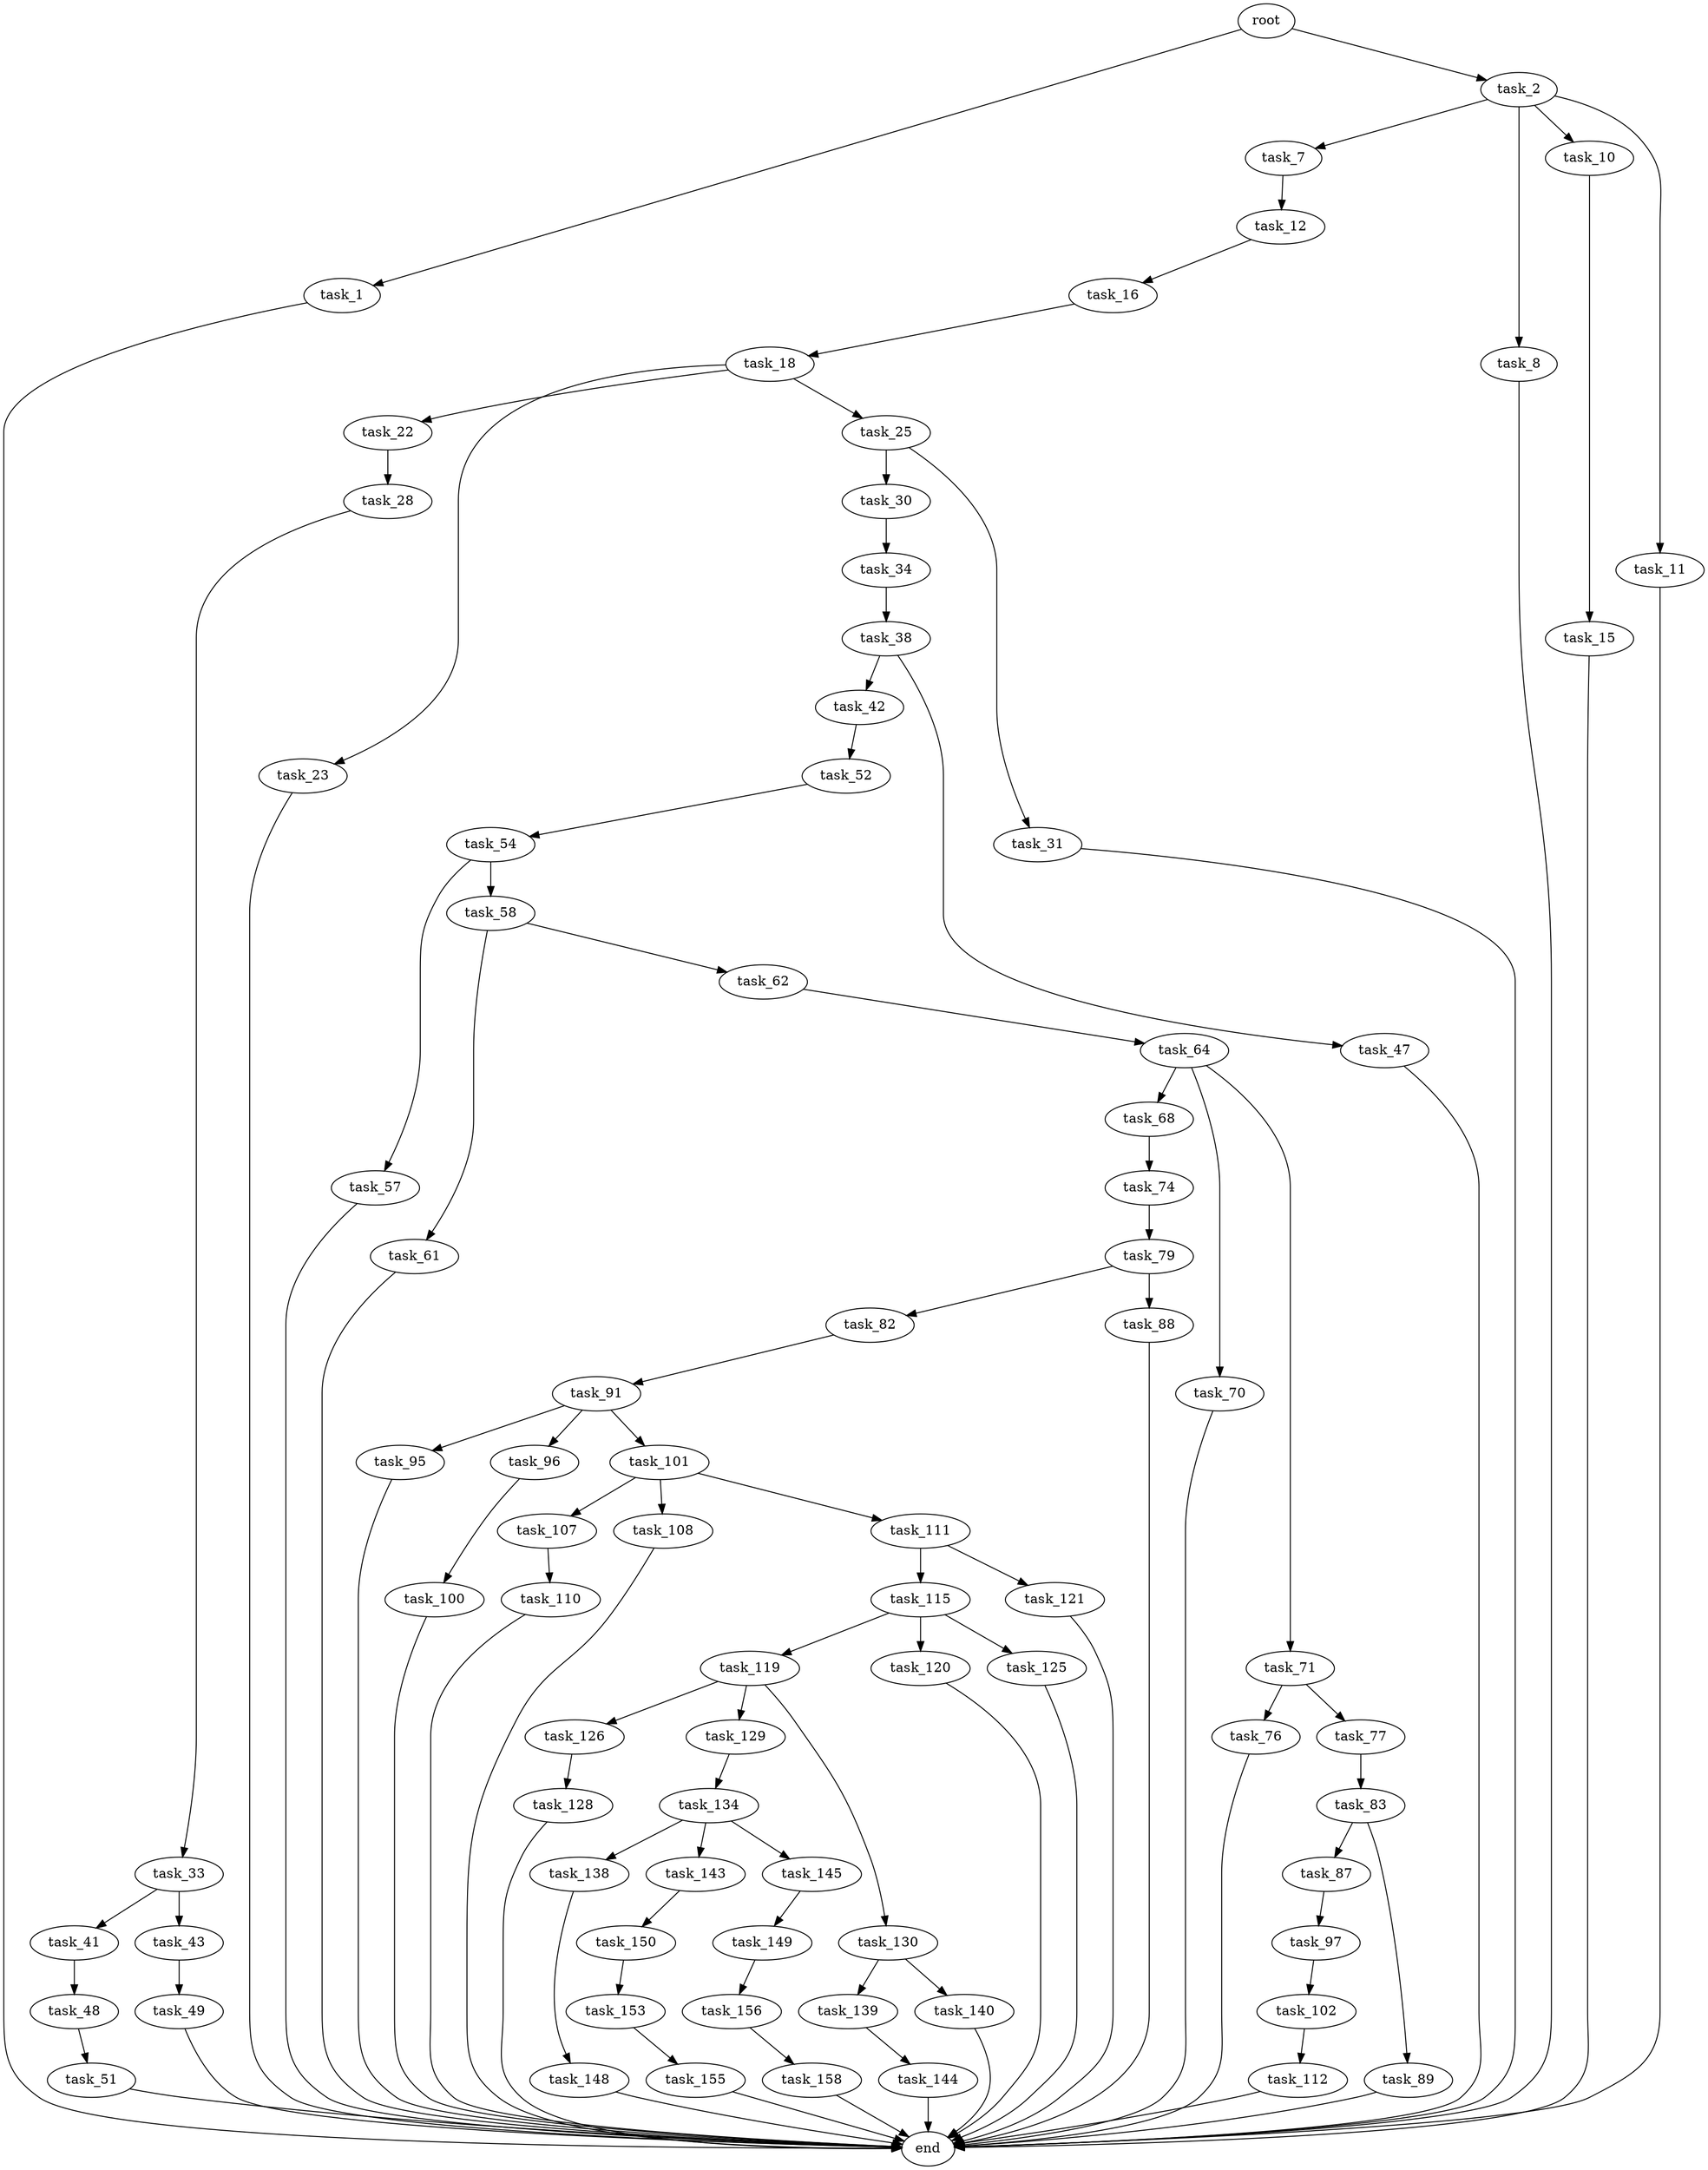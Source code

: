 digraph G {
  root [size="0.000000"];
  task_1 [size="549755813888.000000"];
  task_2 [size="593215224735.000000"];
  task_7 [size="8049498031.000000"];
  task_8 [size="12090727189.000000"];
  task_10 [size="28991029248.000000"];
  task_11 [size="40860401732.000000"];
  task_12 [size="8786626438.000000"];
  task_15 [size="231928233984.000000"];
  task_16 [size="137749231805.000000"];
  task_18 [size="49245658251.000000"];
  task_22 [size="134217728000.000000"];
  task_23 [size="285895254859.000000"];
  task_25 [size="18149889815.000000"];
  task_28 [size="604488601623.000000"];
  task_30 [size="353642877436.000000"];
  task_31 [size="900668824.000000"];
  task_33 [size="134217728000.000000"];
  task_34 [size="8589934592.000000"];
  task_38 [size="30426012503.000000"];
  task_41 [size="3819653850.000000"];
  task_42 [size="68719476736.000000"];
  task_43 [size="7113651172.000000"];
  task_47 [size="8589934592.000000"];
  task_48 [size="43121424210.000000"];
  task_49 [size="198727847261.000000"];
  task_51 [size="14709630540.000000"];
  task_52 [size="95352249187.000000"];
  task_54 [size="6881674733.000000"];
  task_57 [size="881852767.000000"];
  task_58 [size="30220739246.000000"];
  task_61 [size="221624338419.000000"];
  task_62 [size="49869377471.000000"];
  task_64 [size="24586701169.000000"];
  task_68 [size="3307011510.000000"];
  task_70 [size="1024256367958.000000"];
  task_71 [size="75675440037.000000"];
  task_74 [size="14133437252.000000"];
  task_76 [size="25591699410.000000"];
  task_77 [size="68719476736.000000"];
  task_79 [size="4449374512.000000"];
  task_82 [size="8589934592.000000"];
  task_83 [size="1073741824000.000000"];
  task_87 [size="13084458244.000000"];
  task_88 [size="8589934592.000000"];
  task_89 [size="68719476736.000000"];
  task_91 [size="134217728000.000000"];
  task_95 [size="134217728000.000000"];
  task_96 [size="175711454762.000000"];
  task_97 [size="719014847097.000000"];
  task_100 [size="10141872479.000000"];
  task_101 [size="807105035673.000000"];
  task_102 [size="31901485117.000000"];
  task_107 [size="134217728000.000000"];
  task_108 [size="39031756954.000000"];
  task_110 [size="231928233984.000000"];
  task_111 [size="352253343995.000000"];
  task_112 [size="782757789696.000000"];
  task_115 [size="160221274266.000000"];
  task_119 [size="93686546244.000000"];
  task_120 [size="1073741824000.000000"];
  task_121 [size="45307402551.000000"];
  task_125 [size="9693938973.000000"];
  task_126 [size="179160719166.000000"];
  task_128 [size="16104391464.000000"];
  task_129 [size="512056622296.000000"];
  task_130 [size="407061816263.000000"];
  task_134 [size="74815806447.000000"];
  task_138 [size="28991029248.000000"];
  task_139 [size="3846795865.000000"];
  task_140 [size="263689696672.000000"];
  task_143 [size="275580209541.000000"];
  task_144 [size="11155229415.000000"];
  task_145 [size="26517307209.000000"];
  task_148 [size="1163974233224.000000"];
  task_149 [size="601348951657.000000"];
  task_150 [size="16850757836.000000"];
  task_153 [size="32977753654.000000"];
  task_155 [size="278444474256.000000"];
  task_156 [size="8959943037.000000"];
  task_158 [size="68719476736.000000"];
  end [size="0.000000"];

  root -> task_1 [size="1.000000"];
  root -> task_2 [size="1.000000"];
  task_1 -> end [size="1.000000"];
  task_2 -> task_7 [size="679477248.000000"];
  task_2 -> task_8 [size="679477248.000000"];
  task_2 -> task_10 [size="679477248.000000"];
  task_2 -> task_11 [size="679477248.000000"];
  task_7 -> task_12 [size="134217728.000000"];
  task_8 -> end [size="1.000000"];
  task_10 -> task_15 [size="75497472.000000"];
  task_11 -> end [size="1.000000"];
  task_12 -> task_16 [size="301989888.000000"];
  task_15 -> end [size="1.000000"];
  task_16 -> task_18 [size="411041792.000000"];
  task_18 -> task_22 [size="75497472.000000"];
  task_18 -> task_23 [size="75497472.000000"];
  task_18 -> task_25 [size="75497472.000000"];
  task_22 -> task_28 [size="209715200.000000"];
  task_23 -> end [size="1.000000"];
  task_25 -> task_30 [size="838860800.000000"];
  task_25 -> task_31 [size="838860800.000000"];
  task_28 -> task_33 [size="411041792.000000"];
  task_30 -> task_34 [size="411041792.000000"];
  task_31 -> end [size="1.000000"];
  task_33 -> task_41 [size="209715200.000000"];
  task_33 -> task_43 [size="209715200.000000"];
  task_34 -> task_38 [size="33554432.000000"];
  task_38 -> task_42 [size="536870912.000000"];
  task_38 -> task_47 [size="536870912.000000"];
  task_41 -> task_48 [size="209715200.000000"];
  task_42 -> task_52 [size="134217728.000000"];
  task_43 -> task_49 [size="301989888.000000"];
  task_47 -> end [size="1.000000"];
  task_48 -> task_51 [size="75497472.000000"];
  task_49 -> end [size="1.000000"];
  task_51 -> end [size="1.000000"];
  task_52 -> task_54 [size="134217728.000000"];
  task_54 -> task_57 [size="301989888.000000"];
  task_54 -> task_58 [size="301989888.000000"];
  task_57 -> end [size="1.000000"];
  task_58 -> task_61 [size="536870912.000000"];
  task_58 -> task_62 [size="536870912.000000"];
  task_61 -> end [size="1.000000"];
  task_62 -> task_64 [size="838860800.000000"];
  task_64 -> task_68 [size="679477248.000000"];
  task_64 -> task_70 [size="679477248.000000"];
  task_64 -> task_71 [size="679477248.000000"];
  task_68 -> task_74 [size="75497472.000000"];
  task_70 -> end [size="1.000000"];
  task_71 -> task_76 [size="75497472.000000"];
  task_71 -> task_77 [size="75497472.000000"];
  task_74 -> task_79 [size="679477248.000000"];
  task_76 -> end [size="1.000000"];
  task_77 -> task_83 [size="134217728.000000"];
  task_79 -> task_82 [size="75497472.000000"];
  task_79 -> task_88 [size="75497472.000000"];
  task_82 -> task_91 [size="33554432.000000"];
  task_83 -> task_87 [size="838860800.000000"];
  task_83 -> task_89 [size="838860800.000000"];
  task_87 -> task_97 [size="301989888.000000"];
  task_88 -> end [size="1.000000"];
  task_89 -> end [size="1.000000"];
  task_91 -> task_95 [size="209715200.000000"];
  task_91 -> task_96 [size="209715200.000000"];
  task_91 -> task_101 [size="209715200.000000"];
  task_95 -> end [size="1.000000"];
  task_96 -> task_100 [size="679477248.000000"];
  task_97 -> task_102 [size="679477248.000000"];
  task_100 -> end [size="1.000000"];
  task_101 -> task_107 [size="536870912.000000"];
  task_101 -> task_108 [size="536870912.000000"];
  task_101 -> task_111 [size="536870912.000000"];
  task_102 -> task_112 [size="33554432.000000"];
  task_107 -> task_110 [size="209715200.000000"];
  task_108 -> end [size="1.000000"];
  task_110 -> end [size="1.000000"];
  task_111 -> task_115 [size="301989888.000000"];
  task_111 -> task_121 [size="301989888.000000"];
  task_112 -> end [size="1.000000"];
  task_115 -> task_119 [size="134217728.000000"];
  task_115 -> task_120 [size="134217728.000000"];
  task_115 -> task_125 [size="134217728.000000"];
  task_119 -> task_126 [size="301989888.000000"];
  task_119 -> task_129 [size="301989888.000000"];
  task_119 -> task_130 [size="301989888.000000"];
  task_120 -> end [size="1.000000"];
  task_121 -> end [size="1.000000"];
  task_125 -> end [size="1.000000"];
  task_126 -> task_128 [size="411041792.000000"];
  task_128 -> end [size="1.000000"];
  task_129 -> task_134 [size="838860800.000000"];
  task_130 -> task_139 [size="301989888.000000"];
  task_130 -> task_140 [size="301989888.000000"];
  task_134 -> task_138 [size="75497472.000000"];
  task_134 -> task_143 [size="75497472.000000"];
  task_134 -> task_145 [size="75497472.000000"];
  task_138 -> task_148 [size="75497472.000000"];
  task_139 -> task_144 [size="209715200.000000"];
  task_140 -> end [size="1.000000"];
  task_143 -> task_150 [size="411041792.000000"];
  task_144 -> end [size="1.000000"];
  task_145 -> task_149 [size="679477248.000000"];
  task_148 -> end [size="1.000000"];
  task_149 -> task_156 [size="536870912.000000"];
  task_150 -> task_153 [size="411041792.000000"];
  task_153 -> task_155 [size="33554432.000000"];
  task_155 -> end [size="1.000000"];
  task_156 -> task_158 [size="301989888.000000"];
  task_158 -> end [size="1.000000"];
}
